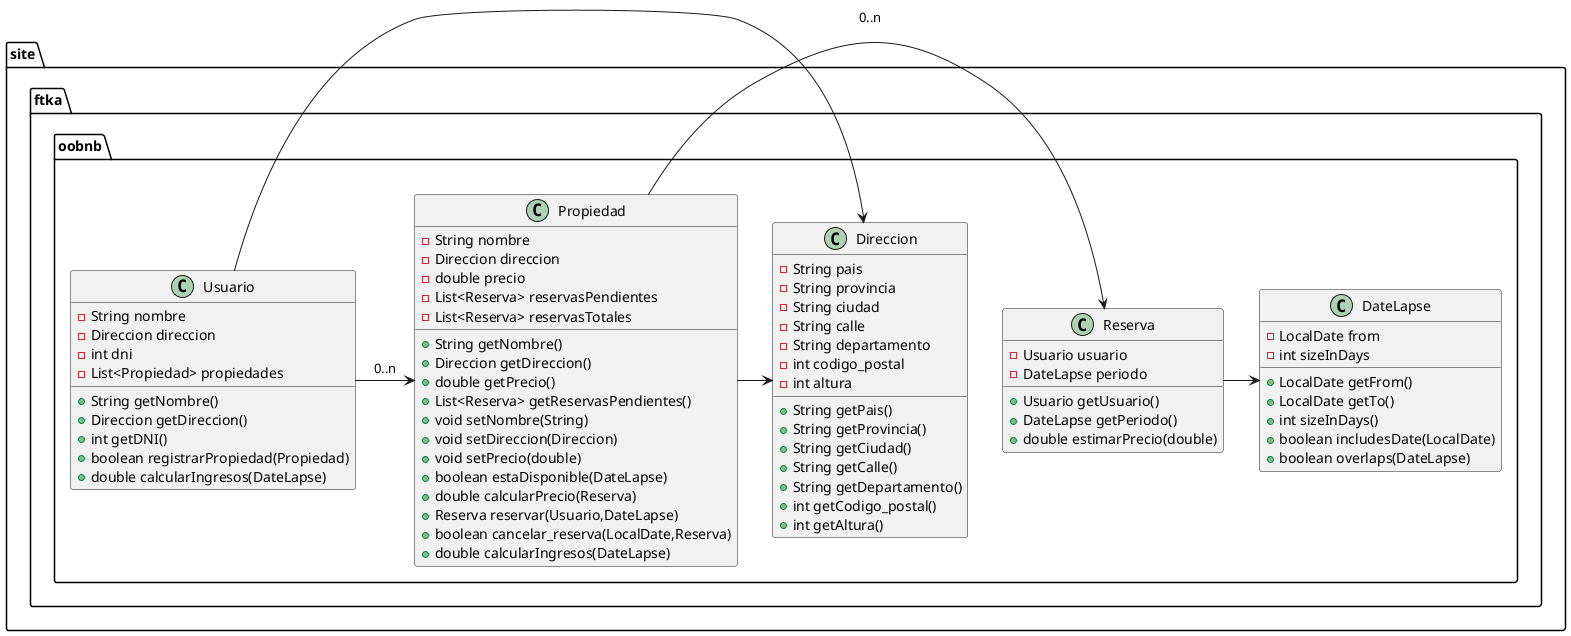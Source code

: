 @startuml
class site.ftka.oobnb.Usuario {
- String nombre
- Direccion direccion
- int dni
- List<Propiedad> propiedades
+ String getNombre()
+ Direccion getDireccion()
+ int getDNI()
+ boolean registrarPropiedad(Propiedad)
+ double calcularIngresos(DateLapse)
}


class site.ftka.oobnb.Propiedad {
- String nombre
- Direccion direccion
- double precio
- List<Reserva> reservasPendientes
- List<Reserva> reservasTotales
+ String getNombre()
+ Direccion getDireccion()
+ double getPrecio()
+ List<Reserva> getReservasPendientes()
+ void setNombre(String)
+ void setDireccion(Direccion)
+ void setPrecio(double)
+ boolean estaDisponible(DateLapse)
+ double calcularPrecio(Reserva)
+ Reserva reservar(Usuario,DateLapse)
+ boolean cancelar_reserva(LocalDate,Reserva)
+ double calcularIngresos(DateLapse)
}


class site.ftka.oobnb.DateLapse {
- LocalDate from
- int sizeInDays
+ LocalDate getFrom()
+ LocalDate getTo()
+ int sizeInDays()
+ boolean includesDate(LocalDate)
+ boolean overlaps(DateLapse)
}


class site.ftka.oobnb.Direccion {
- String pais
- String provincia
- String ciudad
- String calle
- String departamento
- int codigo_postal
- int altura
+ String getPais()
+ String getProvincia()
+ String getCiudad()
+ String getCalle()
+ String getDepartamento()
+ int getCodigo_postal()
+ int getAltura()
}


class site.ftka.oobnb.Reserva {
- Usuario usuario
- DateLapse periodo
+ Usuario getUsuario()
+ DateLapse getPeriodo()
+ double estimarPrecio(double)
}

Propiedad -> Reserva : 0..n
Propiedad -> Direccion

Reserva -> DateLapse

Usuario -> Direccion
Usuario -> Propiedad : 0..n



@enduml